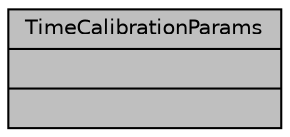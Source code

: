digraph "TimeCalibrationParams"
{
 // INTERACTIVE_SVG=YES
  bgcolor="transparent";
  edge [fontname="Helvetica",fontsize="10",labelfontname="Helvetica",labelfontsize="10"];
  node [fontname="Helvetica",fontsize="10",shape=record];
  Node1 [label="{TimeCalibrationParams\n||}",height=0.2,width=0.4,color="black", fillcolor="grey75", style="filled", fontcolor="black"];
}
